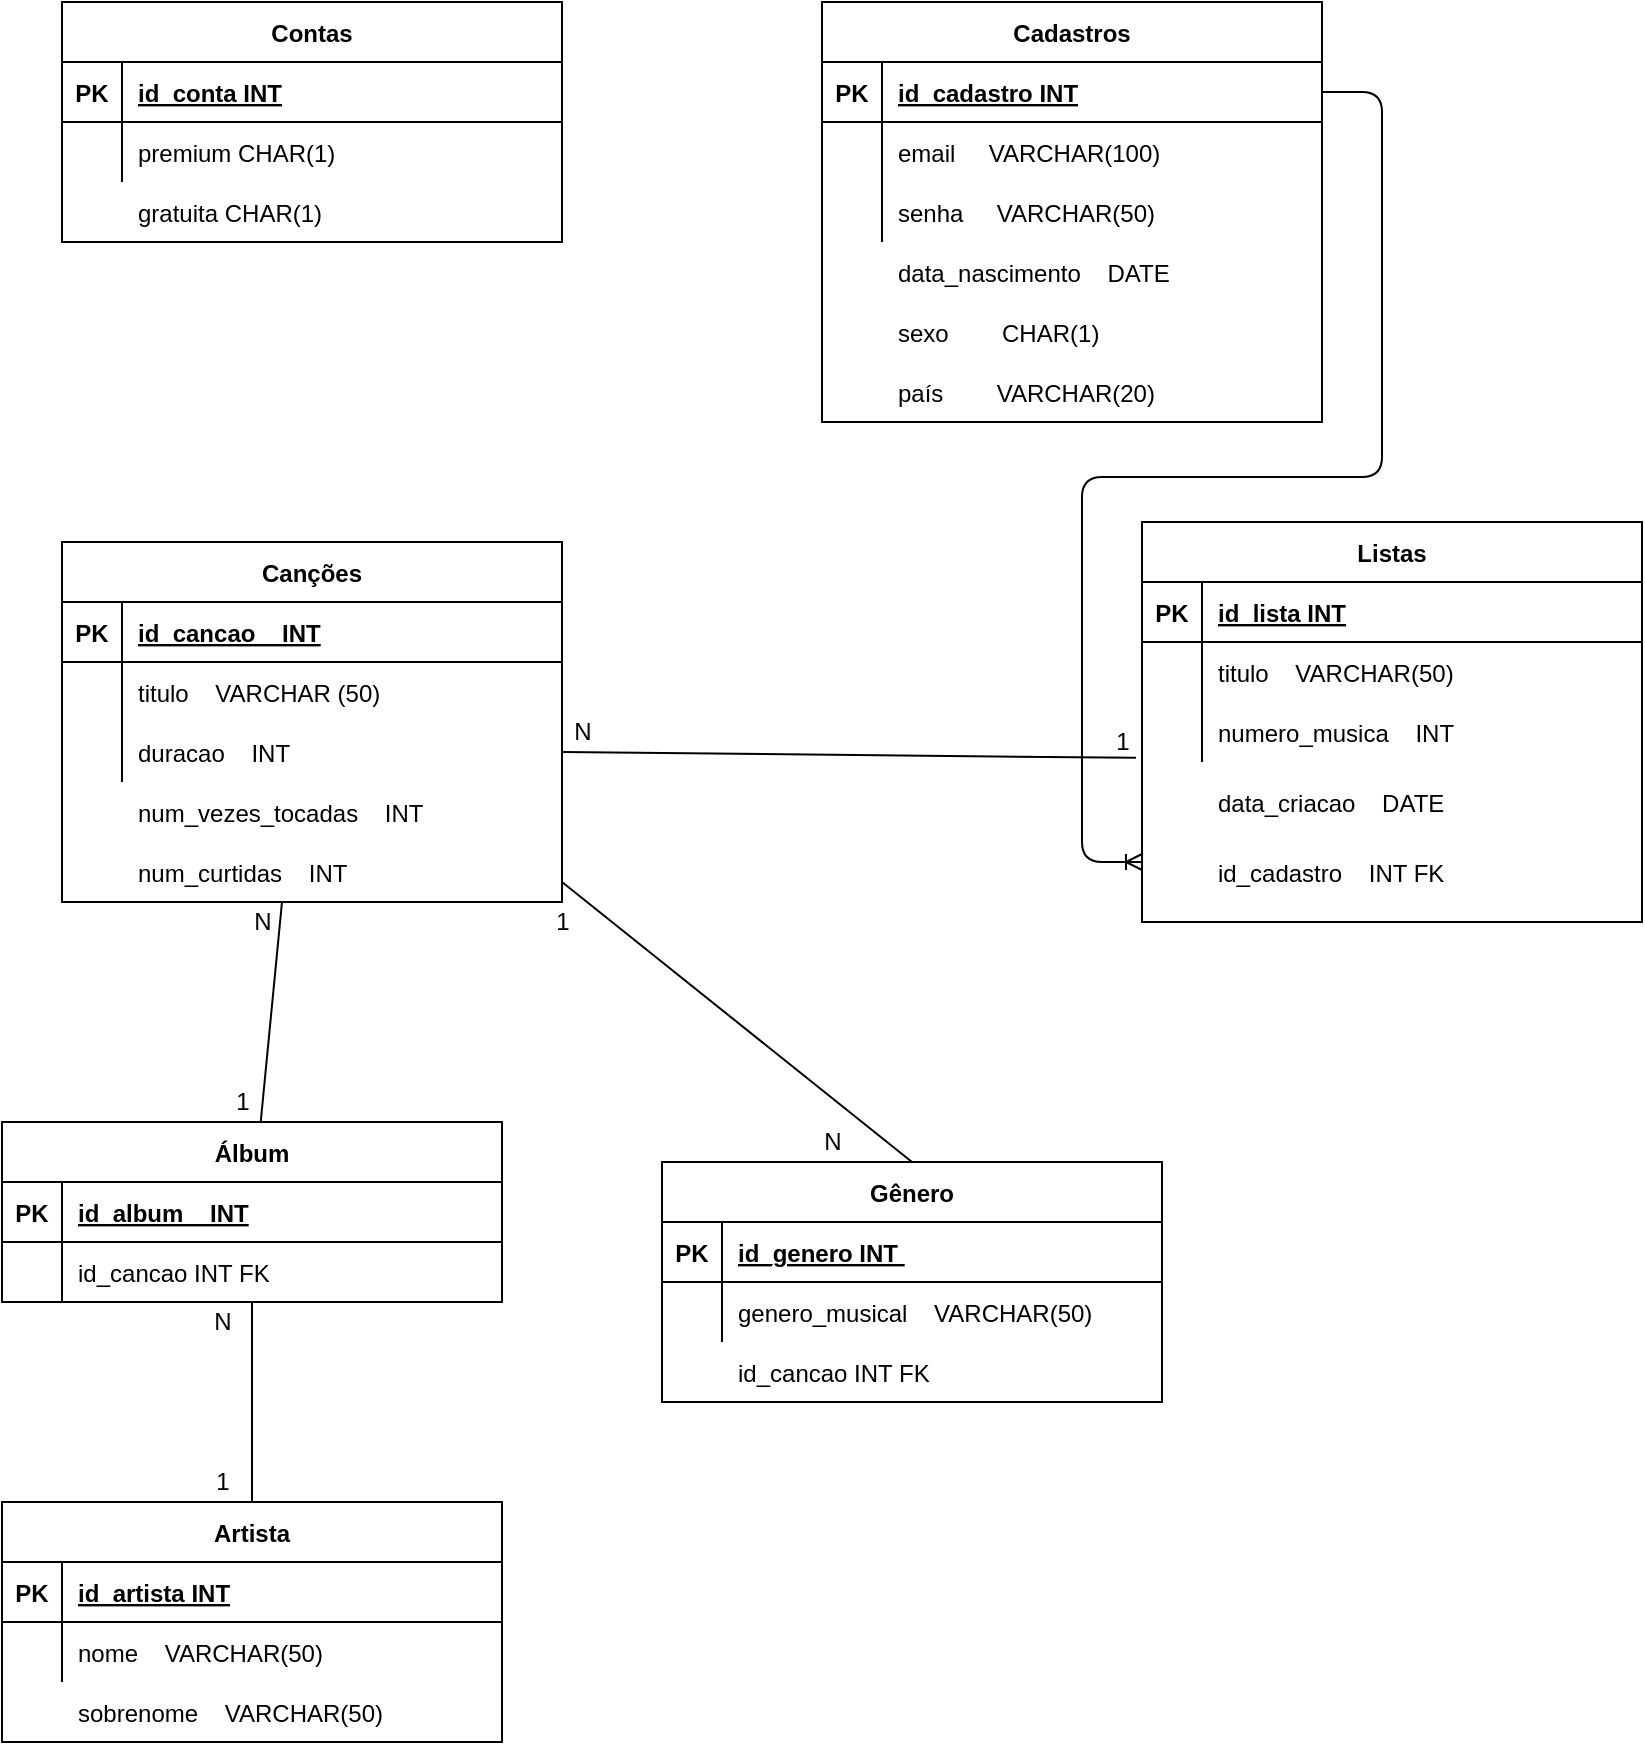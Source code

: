 <mxfile version="14.9.8" type="device"><diagram id="R2lEEEUBdFMjLlhIrx00" name="Page-1"><mxGraphModel dx="1907" dy="935" grid="1" gridSize="10" guides="1" tooltips="1" connect="1" arrows="1" fold="1" page="1" pageScale="1" pageWidth="850" pageHeight="1100" math="0" shadow="0" extFonts="Permanent Marker^https://fonts.googleapis.com/css?family=Permanent+Marker"><root><mxCell id="0"/><mxCell id="1" parent="0"/><mxCell id="mDQF_8wj0hxo8p2105PT-2" value="" style="group" vertex="1" connectable="0" parent="1"><mxGeometry x="50" y="60" width="250" height="120" as="geometry"/></mxCell><mxCell id="C-vyLk0tnHw3VtMMgP7b-23" value="Contas" style="shape=table;startSize=30;container=1;collapsible=1;childLayout=tableLayout;fixedRows=1;rowLines=0;fontStyle=1;align=center;resizeLast=1;" parent="mDQF_8wj0hxo8p2105PT-2" vertex="1"><mxGeometry width="250" height="120" as="geometry"/></mxCell><mxCell id="C-vyLk0tnHw3VtMMgP7b-24" value="" style="shape=partialRectangle;collapsible=0;dropTarget=0;pointerEvents=0;fillColor=none;points=[[0,0.5],[1,0.5]];portConstraint=eastwest;top=0;left=0;right=0;bottom=1;" parent="C-vyLk0tnHw3VtMMgP7b-23" vertex="1"><mxGeometry y="30" width="250" height="30" as="geometry"/></mxCell><mxCell id="C-vyLk0tnHw3VtMMgP7b-25" value="PK" style="shape=partialRectangle;overflow=hidden;connectable=0;fillColor=none;top=0;left=0;bottom=0;right=0;fontStyle=1;" parent="C-vyLk0tnHw3VtMMgP7b-24" vertex="1"><mxGeometry width="30" height="30" as="geometry"/></mxCell><mxCell id="C-vyLk0tnHw3VtMMgP7b-26" value="id_conta INT" style="shape=partialRectangle;overflow=hidden;connectable=0;fillColor=none;top=0;left=0;bottom=0;right=0;align=left;spacingLeft=6;fontStyle=5;" parent="C-vyLk0tnHw3VtMMgP7b-24" vertex="1"><mxGeometry x="30" width="220" height="30" as="geometry"/></mxCell><mxCell id="C-vyLk0tnHw3VtMMgP7b-27" value="" style="shape=partialRectangle;collapsible=0;dropTarget=0;pointerEvents=0;fillColor=none;points=[[0,0.5],[1,0.5]];portConstraint=eastwest;top=0;left=0;right=0;bottom=0;" parent="C-vyLk0tnHw3VtMMgP7b-23" vertex="1"><mxGeometry y="60" width="250" height="30" as="geometry"/></mxCell><mxCell id="C-vyLk0tnHw3VtMMgP7b-28" value="" style="shape=partialRectangle;overflow=hidden;connectable=0;fillColor=none;top=0;left=0;bottom=0;right=0;" parent="C-vyLk0tnHw3VtMMgP7b-27" vertex="1"><mxGeometry width="30" height="30" as="geometry"/></mxCell><mxCell id="C-vyLk0tnHw3VtMMgP7b-29" value="premium CHAR(1)" style="shape=partialRectangle;overflow=hidden;connectable=0;fillColor=none;top=0;left=0;bottom=0;right=0;align=left;spacingLeft=6;" parent="C-vyLk0tnHw3VtMMgP7b-27" vertex="1"><mxGeometry x="30" width="220" height="30" as="geometry"/></mxCell><mxCell id="mDQF_8wj0hxo8p2105PT-1" value="gratuita CHAR(1)" style="shape=partialRectangle;overflow=hidden;connectable=0;fillColor=none;top=0;left=0;bottom=0;right=0;align=left;spacingLeft=6;" vertex="1" parent="mDQF_8wj0hxo8p2105PT-2"><mxGeometry x="30" y="90" width="220" height="30" as="geometry"/></mxCell><mxCell id="mDQF_8wj0hxo8p2105PT-6" value="" style="group" vertex="1" connectable="0" parent="1"><mxGeometry x="430" y="60" width="250" height="210" as="geometry"/></mxCell><mxCell id="C-vyLk0tnHw3VtMMgP7b-2" value="Cadastros" style="shape=table;startSize=30;container=1;collapsible=1;childLayout=tableLayout;fixedRows=1;rowLines=0;fontStyle=1;align=center;resizeLast=1;" parent="mDQF_8wj0hxo8p2105PT-6" vertex="1"><mxGeometry width="250" height="210" as="geometry"/></mxCell><mxCell id="C-vyLk0tnHw3VtMMgP7b-3" value="" style="shape=partialRectangle;collapsible=0;dropTarget=0;pointerEvents=0;fillColor=none;points=[[0,0.5],[1,0.5]];portConstraint=eastwest;top=0;left=0;right=0;bottom=1;" parent="C-vyLk0tnHw3VtMMgP7b-2" vertex="1"><mxGeometry y="30" width="250" height="30" as="geometry"/></mxCell><mxCell id="C-vyLk0tnHw3VtMMgP7b-4" value="PK" style="shape=partialRectangle;overflow=hidden;connectable=0;fillColor=none;top=0;left=0;bottom=0;right=0;fontStyle=1;" parent="C-vyLk0tnHw3VtMMgP7b-3" vertex="1"><mxGeometry width="30" height="30" as="geometry"/></mxCell><mxCell id="C-vyLk0tnHw3VtMMgP7b-5" value="id_cadastro INT" style="shape=partialRectangle;overflow=hidden;connectable=0;fillColor=none;top=0;left=0;bottom=0;right=0;align=left;spacingLeft=6;fontStyle=5;" parent="C-vyLk0tnHw3VtMMgP7b-3" vertex="1"><mxGeometry x="30" width="220" height="30" as="geometry"/></mxCell><mxCell id="C-vyLk0tnHw3VtMMgP7b-6" value="" style="shape=partialRectangle;collapsible=0;dropTarget=0;pointerEvents=0;fillColor=none;points=[[0,0.5],[1,0.5]];portConstraint=eastwest;top=0;left=0;right=0;bottom=0;" parent="C-vyLk0tnHw3VtMMgP7b-2" vertex="1"><mxGeometry y="60" width="250" height="30" as="geometry"/></mxCell><mxCell id="C-vyLk0tnHw3VtMMgP7b-7" value="" style="shape=partialRectangle;overflow=hidden;connectable=0;fillColor=none;top=0;left=0;bottom=0;right=0;" parent="C-vyLk0tnHw3VtMMgP7b-6" vertex="1"><mxGeometry width="30" height="30" as="geometry"/></mxCell><mxCell id="C-vyLk0tnHw3VtMMgP7b-8" value="email     VARCHAR(100)" style="shape=partialRectangle;overflow=hidden;connectable=0;fillColor=none;top=0;left=0;bottom=0;right=0;align=left;spacingLeft=6;" parent="C-vyLk0tnHw3VtMMgP7b-6" vertex="1"><mxGeometry x="30" width="220" height="30" as="geometry"/></mxCell><mxCell id="C-vyLk0tnHw3VtMMgP7b-9" value="" style="shape=partialRectangle;collapsible=0;dropTarget=0;pointerEvents=0;fillColor=none;points=[[0,0.5],[1,0.5]];portConstraint=eastwest;top=0;left=0;right=0;bottom=0;" parent="C-vyLk0tnHw3VtMMgP7b-2" vertex="1"><mxGeometry y="90" width="250" height="30" as="geometry"/></mxCell><mxCell id="C-vyLk0tnHw3VtMMgP7b-10" value="" style="shape=partialRectangle;overflow=hidden;connectable=0;fillColor=none;top=0;left=0;bottom=0;right=0;" parent="C-vyLk0tnHw3VtMMgP7b-9" vertex="1"><mxGeometry width="30" height="30" as="geometry"/></mxCell><mxCell id="C-vyLk0tnHw3VtMMgP7b-11" value="senha     VARCHAR(50)" style="shape=partialRectangle;overflow=hidden;connectable=0;fillColor=none;top=0;left=0;bottom=0;right=0;align=left;spacingLeft=6;" parent="C-vyLk0tnHw3VtMMgP7b-9" vertex="1"><mxGeometry x="30" width="220" height="30" as="geometry"/></mxCell><mxCell id="mDQF_8wj0hxo8p2105PT-3" value="data_nascimento    DATE" style="shape=partialRectangle;overflow=hidden;connectable=0;fillColor=none;top=0;left=0;bottom=0;right=0;align=left;spacingLeft=6;" vertex="1" parent="mDQF_8wj0hxo8p2105PT-6"><mxGeometry x="30" y="120" width="220" height="30" as="geometry"/></mxCell><mxCell id="mDQF_8wj0hxo8p2105PT-4" value="sexo        CHAR(1)" style="shape=partialRectangle;overflow=hidden;connectable=0;fillColor=none;top=0;left=0;bottom=0;right=0;align=left;spacingLeft=6;" vertex="1" parent="mDQF_8wj0hxo8p2105PT-6"><mxGeometry x="30" y="150" width="220" height="30" as="geometry"/></mxCell><mxCell id="mDQF_8wj0hxo8p2105PT-5" value="país        VARCHAR(20)" style="shape=partialRectangle;overflow=hidden;connectable=0;fillColor=none;top=0;left=0;bottom=0;right=0;align=left;spacingLeft=6;" vertex="1" parent="mDQF_8wj0hxo8p2105PT-6"><mxGeometry x="30" y="180" width="220" height="30" as="geometry"/></mxCell><mxCell id="mDQF_8wj0hxo8p2105PT-29" value="" style="group" vertex="1" connectable="0" parent="1"><mxGeometry x="590" y="320" width="250" height="260" as="geometry"/></mxCell><mxCell id="C-vyLk0tnHw3VtMMgP7b-13" value="Listas" style="shape=table;startSize=30;container=1;collapsible=1;childLayout=tableLayout;fixedRows=1;rowLines=0;fontStyle=1;align=center;resizeLast=1;" parent="mDQF_8wj0hxo8p2105PT-29" vertex="1"><mxGeometry width="250" height="200" as="geometry"/></mxCell><mxCell id="C-vyLk0tnHw3VtMMgP7b-14" value="" style="shape=partialRectangle;collapsible=0;dropTarget=0;pointerEvents=0;fillColor=none;points=[[0,0.5],[1,0.5]];portConstraint=eastwest;top=0;left=0;right=0;bottom=1;" parent="C-vyLk0tnHw3VtMMgP7b-13" vertex="1"><mxGeometry y="30" width="250" height="30" as="geometry"/></mxCell><mxCell id="C-vyLk0tnHw3VtMMgP7b-15" value="PK" style="shape=partialRectangle;overflow=hidden;connectable=0;fillColor=none;top=0;left=0;bottom=0;right=0;fontStyle=1;" parent="C-vyLk0tnHw3VtMMgP7b-14" vertex="1"><mxGeometry width="30" height="30" as="geometry"/></mxCell><mxCell id="C-vyLk0tnHw3VtMMgP7b-16" value="id_lista INT" style="shape=partialRectangle;overflow=hidden;connectable=0;fillColor=none;top=0;left=0;bottom=0;right=0;align=left;spacingLeft=6;fontStyle=5;" parent="C-vyLk0tnHw3VtMMgP7b-14" vertex="1"><mxGeometry x="30" width="220" height="30" as="geometry"/></mxCell><mxCell id="C-vyLk0tnHw3VtMMgP7b-17" value="" style="shape=partialRectangle;collapsible=0;dropTarget=0;pointerEvents=0;fillColor=none;points=[[0,0.5],[1,0.5]];portConstraint=eastwest;top=0;left=0;right=0;bottom=0;" parent="C-vyLk0tnHw3VtMMgP7b-13" vertex="1"><mxGeometry y="60" width="250" height="30" as="geometry"/></mxCell><mxCell id="C-vyLk0tnHw3VtMMgP7b-18" value="" style="shape=partialRectangle;overflow=hidden;connectable=0;fillColor=none;top=0;left=0;bottom=0;right=0;" parent="C-vyLk0tnHw3VtMMgP7b-17" vertex="1"><mxGeometry width="30" height="30" as="geometry"/></mxCell><mxCell id="C-vyLk0tnHw3VtMMgP7b-19" value="titulo    VARCHAR(50)" style="shape=partialRectangle;overflow=hidden;connectable=0;fillColor=none;top=0;left=0;bottom=0;right=0;align=left;spacingLeft=6;" parent="C-vyLk0tnHw3VtMMgP7b-17" vertex="1"><mxGeometry x="30" width="220" height="30" as="geometry"/></mxCell><mxCell id="C-vyLk0tnHw3VtMMgP7b-20" value="" style="shape=partialRectangle;collapsible=0;dropTarget=0;pointerEvents=0;fillColor=none;points=[[0,0.5],[1,0.5]];portConstraint=eastwest;top=0;left=0;right=0;bottom=0;" parent="C-vyLk0tnHw3VtMMgP7b-13" vertex="1"><mxGeometry y="90" width="250" height="30" as="geometry"/></mxCell><mxCell id="C-vyLk0tnHw3VtMMgP7b-21" value="" style="shape=partialRectangle;overflow=hidden;connectable=0;fillColor=none;top=0;left=0;bottom=0;right=0;" parent="C-vyLk0tnHw3VtMMgP7b-20" vertex="1"><mxGeometry width="30" height="30" as="geometry"/></mxCell><mxCell id="C-vyLk0tnHw3VtMMgP7b-22" value="numero_musica    INT" style="shape=partialRectangle;overflow=hidden;connectable=0;fillColor=none;top=0;left=0;bottom=0;right=0;align=left;spacingLeft=6;" parent="C-vyLk0tnHw3VtMMgP7b-20" vertex="1"><mxGeometry x="30" width="220" height="30" as="geometry"/></mxCell><mxCell id="mDQF_8wj0hxo8p2105PT-18" value="data_criacao    DATE" style="shape=partialRectangle;overflow=hidden;connectable=0;fillColor=none;top=0;left=0;bottom=0;right=0;align=left;spacingLeft=6;" vertex="1" parent="mDQF_8wj0hxo8p2105PT-29"><mxGeometry x="30" y="114" width="220" height="52" as="geometry"/></mxCell><mxCell id="mDQF_8wj0hxo8p2105PT-43" value="" style="edgeStyle=entityRelationEdgeStyle;fontSize=12;html=1;endArrow=ERoneToMany;exitX=1;exitY=0.5;exitDx=0;exitDy=0;" edge="1" parent="mDQF_8wj0hxo8p2105PT-29" source="C-vyLk0tnHw3VtMMgP7b-3"><mxGeometry width="100" height="100" relative="1" as="geometry"><mxPoint x="160" y="-364" as="sourcePoint"/><mxPoint y="170" as="targetPoint"/></mxGeometry></mxCell><mxCell id="mDQF_8wj0hxo8p2105PT-44" value="id_cadastro    INT FK" style="shape=partialRectangle;overflow=hidden;connectable=0;fillColor=none;top=0;left=0;bottom=0;right=0;align=left;spacingLeft=6;" vertex="1" parent="mDQF_8wj0hxo8p2105PT-29"><mxGeometry x="30" y="160" width="220" height="30" as="geometry"/></mxCell><mxCell id="mDQF_8wj0hxo8p2105PT-30" value="" style="group" vertex="1" connectable="0" parent="1"><mxGeometry x="50" y="330" width="250" height="240" as="geometry"/></mxCell><mxCell id="mDQF_8wj0hxo8p2105PT-31" value="Canções" style="shape=table;startSize=30;container=1;collapsible=1;childLayout=tableLayout;fixedRows=1;rowLines=0;fontStyle=1;align=center;resizeLast=1;" vertex="1" parent="mDQF_8wj0hxo8p2105PT-30"><mxGeometry width="250" height="180" as="geometry"/></mxCell><mxCell id="mDQF_8wj0hxo8p2105PT-32" value="" style="shape=partialRectangle;collapsible=0;dropTarget=0;pointerEvents=0;fillColor=none;points=[[0,0.5],[1,0.5]];portConstraint=eastwest;top=0;left=0;right=0;bottom=1;" vertex="1" parent="mDQF_8wj0hxo8p2105PT-31"><mxGeometry y="30" width="250" height="30" as="geometry"/></mxCell><mxCell id="mDQF_8wj0hxo8p2105PT-33" value="PK" style="shape=partialRectangle;overflow=hidden;connectable=0;fillColor=none;top=0;left=0;bottom=0;right=0;fontStyle=1;" vertex="1" parent="mDQF_8wj0hxo8p2105PT-32"><mxGeometry width="30" height="30" as="geometry"/></mxCell><mxCell id="mDQF_8wj0hxo8p2105PT-34" value="id_cancao    INT" style="shape=partialRectangle;overflow=hidden;connectable=0;fillColor=none;top=0;left=0;bottom=0;right=0;align=left;spacingLeft=6;fontStyle=5;" vertex="1" parent="mDQF_8wj0hxo8p2105PT-32"><mxGeometry x="30" width="220" height="30" as="geometry"/></mxCell><mxCell id="mDQF_8wj0hxo8p2105PT-35" value="" style="shape=partialRectangle;collapsible=0;dropTarget=0;pointerEvents=0;fillColor=none;points=[[0,0.5],[1,0.5]];portConstraint=eastwest;top=0;left=0;right=0;bottom=0;" vertex="1" parent="mDQF_8wj0hxo8p2105PT-31"><mxGeometry y="60" width="250" height="30" as="geometry"/></mxCell><mxCell id="mDQF_8wj0hxo8p2105PT-36" value="" style="shape=partialRectangle;overflow=hidden;connectable=0;fillColor=none;top=0;left=0;bottom=0;right=0;" vertex="1" parent="mDQF_8wj0hxo8p2105PT-35"><mxGeometry width="30" height="30" as="geometry"/></mxCell><mxCell id="mDQF_8wj0hxo8p2105PT-37" value="titulo    VARCHAR (50)" style="shape=partialRectangle;overflow=hidden;connectable=0;fillColor=none;top=0;left=0;bottom=0;right=0;align=left;spacingLeft=6;" vertex="1" parent="mDQF_8wj0hxo8p2105PT-35"><mxGeometry x="30" width="220" height="30" as="geometry"/></mxCell><mxCell id="mDQF_8wj0hxo8p2105PT-38" value="" style="shape=partialRectangle;collapsible=0;dropTarget=0;pointerEvents=0;fillColor=none;points=[[0,0.5],[1,0.5]];portConstraint=eastwest;top=0;left=0;right=0;bottom=0;" vertex="1" parent="mDQF_8wj0hxo8p2105PT-31"><mxGeometry y="90" width="250" height="30" as="geometry"/></mxCell><mxCell id="mDQF_8wj0hxo8p2105PT-39" value="" style="shape=partialRectangle;overflow=hidden;connectable=0;fillColor=none;top=0;left=0;bottom=0;right=0;" vertex="1" parent="mDQF_8wj0hxo8p2105PT-38"><mxGeometry width="30" height="30" as="geometry"/></mxCell><mxCell id="mDQF_8wj0hxo8p2105PT-40" value="duracao    INT" style="shape=partialRectangle;overflow=hidden;connectable=0;fillColor=none;top=0;left=0;bottom=0;right=0;align=left;spacingLeft=6;" vertex="1" parent="mDQF_8wj0hxo8p2105PT-38"><mxGeometry x="30" width="220" height="30" as="geometry"/></mxCell><mxCell id="mDQF_8wj0hxo8p2105PT-41" value="num_vezes_tocadas    INT" style="shape=partialRectangle;overflow=hidden;connectable=0;fillColor=none;top=0;left=0;bottom=0;right=0;align=left;spacingLeft=6;" vertex="1" parent="mDQF_8wj0hxo8p2105PT-30"><mxGeometry x="30" y="120" width="220" height="30" as="geometry"/></mxCell><mxCell id="mDQF_8wj0hxo8p2105PT-42" value="num_curtidas    INT" style="shape=partialRectangle;overflow=hidden;connectable=0;fillColor=none;top=0;left=0;bottom=0;right=0;align=left;spacingLeft=6;" vertex="1" parent="mDQF_8wj0hxo8p2105PT-30"><mxGeometry x="30" y="150" width="220" height="30" as="geometry"/></mxCell><mxCell id="mDQF_8wj0hxo8p2105PT-60" value="" style="group" vertex="1" connectable="0" parent="1"><mxGeometry x="20" y="620" width="250" height="120" as="geometry"/></mxCell><mxCell id="mDQF_8wj0hxo8p2105PT-61" value="Álbum" style="shape=table;startSize=30;container=1;collapsible=1;childLayout=tableLayout;fixedRows=1;rowLines=0;fontStyle=1;align=center;resizeLast=1;" vertex="1" parent="mDQF_8wj0hxo8p2105PT-60"><mxGeometry width="250" height="90" as="geometry"/></mxCell><mxCell id="mDQF_8wj0hxo8p2105PT-62" value="" style="shape=partialRectangle;collapsible=0;dropTarget=0;pointerEvents=0;fillColor=none;points=[[0,0.5],[1,0.5]];portConstraint=eastwest;top=0;left=0;right=0;bottom=1;" vertex="1" parent="mDQF_8wj0hxo8p2105PT-61"><mxGeometry y="30" width="250" height="30" as="geometry"/></mxCell><mxCell id="mDQF_8wj0hxo8p2105PT-63" value="PK" style="shape=partialRectangle;overflow=hidden;connectable=0;fillColor=none;top=0;left=0;bottom=0;right=0;fontStyle=1;" vertex="1" parent="mDQF_8wj0hxo8p2105PT-62"><mxGeometry width="30" height="30" as="geometry"/></mxCell><mxCell id="mDQF_8wj0hxo8p2105PT-64" value="id_album    INT" style="shape=partialRectangle;overflow=hidden;connectable=0;fillColor=none;top=0;left=0;bottom=0;right=0;align=left;spacingLeft=6;fontStyle=5;" vertex="1" parent="mDQF_8wj0hxo8p2105PT-62"><mxGeometry x="30" width="220" height="30" as="geometry"/></mxCell><mxCell id="mDQF_8wj0hxo8p2105PT-65" value="" style="shape=partialRectangle;collapsible=0;dropTarget=0;pointerEvents=0;fillColor=none;points=[[0,0.5],[1,0.5]];portConstraint=eastwest;top=0;left=0;right=0;bottom=0;" vertex="1" parent="mDQF_8wj0hxo8p2105PT-61"><mxGeometry y="60" width="250" height="30" as="geometry"/></mxCell><mxCell id="mDQF_8wj0hxo8p2105PT-66" value="" style="shape=partialRectangle;overflow=hidden;connectable=0;fillColor=none;top=0;left=0;bottom=0;right=0;" vertex="1" parent="mDQF_8wj0hxo8p2105PT-65"><mxGeometry width="30" height="30" as="geometry"/></mxCell><mxCell id="mDQF_8wj0hxo8p2105PT-67" value="" style="shape=partialRectangle;overflow=hidden;connectable=0;fillColor=none;top=0;left=0;bottom=0;right=0;align=left;spacingLeft=6;" vertex="1" parent="mDQF_8wj0hxo8p2105PT-65"><mxGeometry x="30" width="220" height="30" as="geometry"/></mxCell><mxCell id="mDQF_8wj0hxo8p2105PT-68" value="id_cancao INT FK" style="shape=partialRectangle;overflow=hidden;connectable=0;fillColor=none;top=0;left=0;bottom=0;right=0;align=left;spacingLeft=6;" vertex="1" parent="mDQF_8wj0hxo8p2105PT-60"><mxGeometry x="30" y="60" width="220" height="30" as="geometry"/></mxCell><mxCell id="mDQF_8wj0hxo8p2105PT-70" value="" style="group" vertex="1" connectable="0" parent="1"><mxGeometry x="350" y="640" width="250" height="120" as="geometry"/></mxCell><mxCell id="mDQF_8wj0hxo8p2105PT-71" value="Gênero" style="shape=table;startSize=30;container=1;collapsible=1;childLayout=tableLayout;fixedRows=1;rowLines=0;fontStyle=1;align=center;resizeLast=1;" vertex="1" parent="mDQF_8wj0hxo8p2105PT-70"><mxGeometry width="250" height="120" as="geometry"/></mxCell><mxCell id="mDQF_8wj0hxo8p2105PT-72" value="" style="shape=partialRectangle;collapsible=0;dropTarget=0;pointerEvents=0;fillColor=none;points=[[0,0.5],[1,0.5]];portConstraint=eastwest;top=0;left=0;right=0;bottom=1;" vertex="1" parent="mDQF_8wj0hxo8p2105PT-71"><mxGeometry y="30" width="250" height="30" as="geometry"/></mxCell><mxCell id="mDQF_8wj0hxo8p2105PT-73" value="PK" style="shape=partialRectangle;overflow=hidden;connectable=0;fillColor=none;top=0;left=0;bottom=0;right=0;fontStyle=1;" vertex="1" parent="mDQF_8wj0hxo8p2105PT-72"><mxGeometry width="30" height="30" as="geometry"/></mxCell><mxCell id="mDQF_8wj0hxo8p2105PT-74" value="id_genero INT " style="shape=partialRectangle;overflow=hidden;connectable=0;fillColor=none;top=0;left=0;bottom=0;right=0;align=left;spacingLeft=6;fontStyle=5;" vertex="1" parent="mDQF_8wj0hxo8p2105PT-72"><mxGeometry x="30" width="220" height="30" as="geometry"/></mxCell><mxCell id="mDQF_8wj0hxo8p2105PT-75" value="" style="shape=partialRectangle;collapsible=0;dropTarget=0;pointerEvents=0;fillColor=none;points=[[0,0.5],[1,0.5]];portConstraint=eastwest;top=0;left=0;right=0;bottom=0;" vertex="1" parent="mDQF_8wj0hxo8p2105PT-71"><mxGeometry y="60" width="250" height="30" as="geometry"/></mxCell><mxCell id="mDQF_8wj0hxo8p2105PT-76" value="" style="shape=partialRectangle;overflow=hidden;connectable=0;fillColor=none;top=0;left=0;bottom=0;right=0;" vertex="1" parent="mDQF_8wj0hxo8p2105PT-75"><mxGeometry width="30" height="30" as="geometry"/></mxCell><mxCell id="mDQF_8wj0hxo8p2105PT-77" value="genero_musical    VARCHAR(50)" style="shape=partialRectangle;overflow=hidden;connectable=0;fillColor=none;top=0;left=0;bottom=0;right=0;align=left;spacingLeft=6;" vertex="1" parent="mDQF_8wj0hxo8p2105PT-75"><mxGeometry x="30" width="220" height="30" as="geometry"/></mxCell><mxCell id="mDQF_8wj0hxo8p2105PT-78" value="id_cancao INT FK" style="shape=partialRectangle;overflow=hidden;connectable=0;fillColor=none;top=0;left=0;bottom=0;right=0;align=left;spacingLeft=6;" vertex="1" parent="mDQF_8wj0hxo8p2105PT-70"><mxGeometry x="30" y="90" width="220" height="30" as="geometry"/></mxCell><mxCell id="mDQF_8wj0hxo8p2105PT-84" value="" style="endArrow=none;html=1;exitX=0.5;exitY=0;exitDx=0;exitDy=0;" edge="1" parent="1" source="mDQF_8wj0hxo8p2105PT-71"><mxGeometry width="50" height="50" relative="1" as="geometry"><mxPoint x="359.997" y="650" as="sourcePoint"/><mxPoint x="300" y="500" as="targetPoint"/></mxGeometry></mxCell><mxCell id="mDQF_8wj0hxo8p2105PT-86" value="1" style="text;html=1;align=center;verticalAlign=middle;resizable=0;points=[];autosize=1;strokeColor=none;" vertex="1" parent="1"><mxGeometry x="290" y="510" width="20" height="20" as="geometry"/></mxCell><mxCell id="mDQF_8wj0hxo8p2105PT-87" value="N" style="text;html=1;align=center;verticalAlign=middle;resizable=0;points=[];autosize=1;strokeColor=none;" vertex="1" parent="1"><mxGeometry x="425" y="620" width="20" height="20" as="geometry"/></mxCell><mxCell id="mDQF_8wj0hxo8p2105PT-88" value="" style="group" vertex="1" connectable="0" parent="1"><mxGeometry x="135" y="510" width="25" height="170" as="geometry"/></mxCell><mxCell id="mDQF_8wj0hxo8p2105PT-89" value="" style="group" vertex="1" connectable="0" parent="mDQF_8wj0hxo8p2105PT-88"><mxGeometry width="25" height="170" as="geometry"/></mxCell><mxCell id="mDQF_8wj0hxo8p2105PT-81" value="" style="endArrow=none;html=1;" edge="1" parent="mDQF_8wj0hxo8p2105PT-89" source="mDQF_8wj0hxo8p2105PT-61"><mxGeometry width="50" height="50" relative="1" as="geometry"><mxPoint x="-5" y="130" as="sourcePoint"/><mxPoint x="25" as="targetPoint"/></mxGeometry></mxCell><mxCell id="mDQF_8wj0hxo8p2105PT-82" value="N" style="text;html=1;align=center;verticalAlign=middle;resizable=0;points=[];autosize=1;strokeColor=none;" vertex="1" parent="mDQF_8wj0hxo8p2105PT-89"><mxGeometry x="5" width="20" height="20" as="geometry"/></mxCell><mxCell id="mDQF_8wj0hxo8p2105PT-83" value="1" style="text;html=1;align=center;verticalAlign=middle;resizable=0;points=[];autosize=1;strokeColor=none;" vertex="1" parent="mDQF_8wj0hxo8p2105PT-89"><mxGeometry x="-5" y="90" width="20" height="20" as="geometry"/></mxCell><mxCell id="mDQF_8wj0hxo8p2105PT-90" value="" style="group" vertex="1" connectable="0" parent="1"><mxGeometry x="20" y="810" width="250" height="120" as="geometry"/></mxCell><mxCell id="mDQF_8wj0hxo8p2105PT-91" value="Artista" style="shape=table;startSize=30;container=1;collapsible=1;childLayout=tableLayout;fixedRows=1;rowLines=0;fontStyle=1;align=center;resizeLast=1;" vertex="1" parent="mDQF_8wj0hxo8p2105PT-90"><mxGeometry width="250" height="120" as="geometry"/></mxCell><mxCell id="mDQF_8wj0hxo8p2105PT-92" value="" style="shape=partialRectangle;collapsible=0;dropTarget=0;pointerEvents=0;fillColor=none;points=[[0,0.5],[1,0.5]];portConstraint=eastwest;top=0;left=0;right=0;bottom=1;" vertex="1" parent="mDQF_8wj0hxo8p2105PT-91"><mxGeometry y="30" width="250" height="30" as="geometry"/></mxCell><mxCell id="mDQF_8wj0hxo8p2105PT-93" value="PK" style="shape=partialRectangle;overflow=hidden;connectable=0;fillColor=none;top=0;left=0;bottom=0;right=0;fontStyle=1;" vertex="1" parent="mDQF_8wj0hxo8p2105PT-92"><mxGeometry width="30" height="30" as="geometry"/></mxCell><mxCell id="mDQF_8wj0hxo8p2105PT-94" value="id_artista INT" style="shape=partialRectangle;overflow=hidden;connectable=0;fillColor=none;top=0;left=0;bottom=0;right=0;align=left;spacingLeft=6;fontStyle=5;" vertex="1" parent="mDQF_8wj0hxo8p2105PT-92"><mxGeometry x="30" width="220" height="30" as="geometry"/></mxCell><mxCell id="mDQF_8wj0hxo8p2105PT-95" value="" style="shape=partialRectangle;collapsible=0;dropTarget=0;pointerEvents=0;fillColor=none;points=[[0,0.5],[1,0.5]];portConstraint=eastwest;top=0;left=0;right=0;bottom=0;" vertex="1" parent="mDQF_8wj0hxo8p2105PT-91"><mxGeometry y="60" width="250" height="30" as="geometry"/></mxCell><mxCell id="mDQF_8wj0hxo8p2105PT-96" value="" style="shape=partialRectangle;overflow=hidden;connectable=0;fillColor=none;top=0;left=0;bottom=0;right=0;" vertex="1" parent="mDQF_8wj0hxo8p2105PT-95"><mxGeometry width="30" height="30" as="geometry"/></mxCell><mxCell id="mDQF_8wj0hxo8p2105PT-97" value="nome    VARCHAR(50)" style="shape=partialRectangle;overflow=hidden;connectable=0;fillColor=none;top=0;left=0;bottom=0;right=0;align=left;spacingLeft=6;" vertex="1" parent="mDQF_8wj0hxo8p2105PT-95"><mxGeometry x="30" width="220" height="30" as="geometry"/></mxCell><mxCell id="mDQF_8wj0hxo8p2105PT-98" value="sobrenome    VARCHAR(50)" style="shape=partialRectangle;overflow=hidden;connectable=0;fillColor=none;top=0;left=0;bottom=0;right=0;align=left;spacingLeft=6;" vertex="1" parent="mDQF_8wj0hxo8p2105PT-90"><mxGeometry x="30" y="90" width="220" height="30" as="geometry"/></mxCell><mxCell id="mDQF_8wj0hxo8p2105PT-104" value="" style="endArrow=none;html=1;exitX=0.5;exitY=0;exitDx=0;exitDy=0;" edge="1" parent="1" source="mDQF_8wj0hxo8p2105PT-91"><mxGeometry width="50" height="50" relative="1" as="geometry"><mxPoint x="400" y="830" as="sourcePoint"/><mxPoint x="145" y="710" as="targetPoint"/></mxGeometry></mxCell><mxCell id="mDQF_8wj0hxo8p2105PT-105" value="1" style="text;html=1;align=center;verticalAlign=middle;resizable=0;points=[];autosize=1;strokeColor=none;" vertex="1" parent="1"><mxGeometry x="120" y="790" width="20" height="20" as="geometry"/></mxCell><mxCell id="mDQF_8wj0hxo8p2105PT-106" value="N" style="text;html=1;align=center;verticalAlign=middle;resizable=0;points=[];autosize=1;strokeColor=none;" vertex="1" parent="1"><mxGeometry x="120" y="710" width="20" height="20" as="geometry"/></mxCell><mxCell id="mDQF_8wj0hxo8p2105PT-107" value="" style="endArrow=none;html=1;exitX=1;exitY=0.5;exitDx=0;exitDy=0;entryX=-0.012;entryY=0.931;entryDx=0;entryDy=0;entryPerimeter=0;" edge="1" parent="1" source="mDQF_8wj0hxo8p2105PT-38" target="C-vyLk0tnHw3VtMMgP7b-20"><mxGeometry width="50" height="50" relative="1" as="geometry"><mxPoint x="400" y="510" as="sourcePoint"/><mxPoint x="450" y="460" as="targetPoint"/></mxGeometry></mxCell><mxCell id="mDQF_8wj0hxo8p2105PT-108" value="1" style="text;html=1;align=center;verticalAlign=middle;resizable=0;points=[];autosize=1;strokeColor=none;" vertex="1" parent="1"><mxGeometry x="570" y="420" width="20" height="20" as="geometry"/></mxCell><mxCell id="mDQF_8wj0hxo8p2105PT-109" value="N" style="text;html=1;align=center;verticalAlign=middle;resizable=0;points=[];autosize=1;strokeColor=none;" vertex="1" parent="1"><mxGeometry x="300" y="415" width="20" height="20" as="geometry"/></mxCell></root></mxGraphModel></diagram></mxfile>